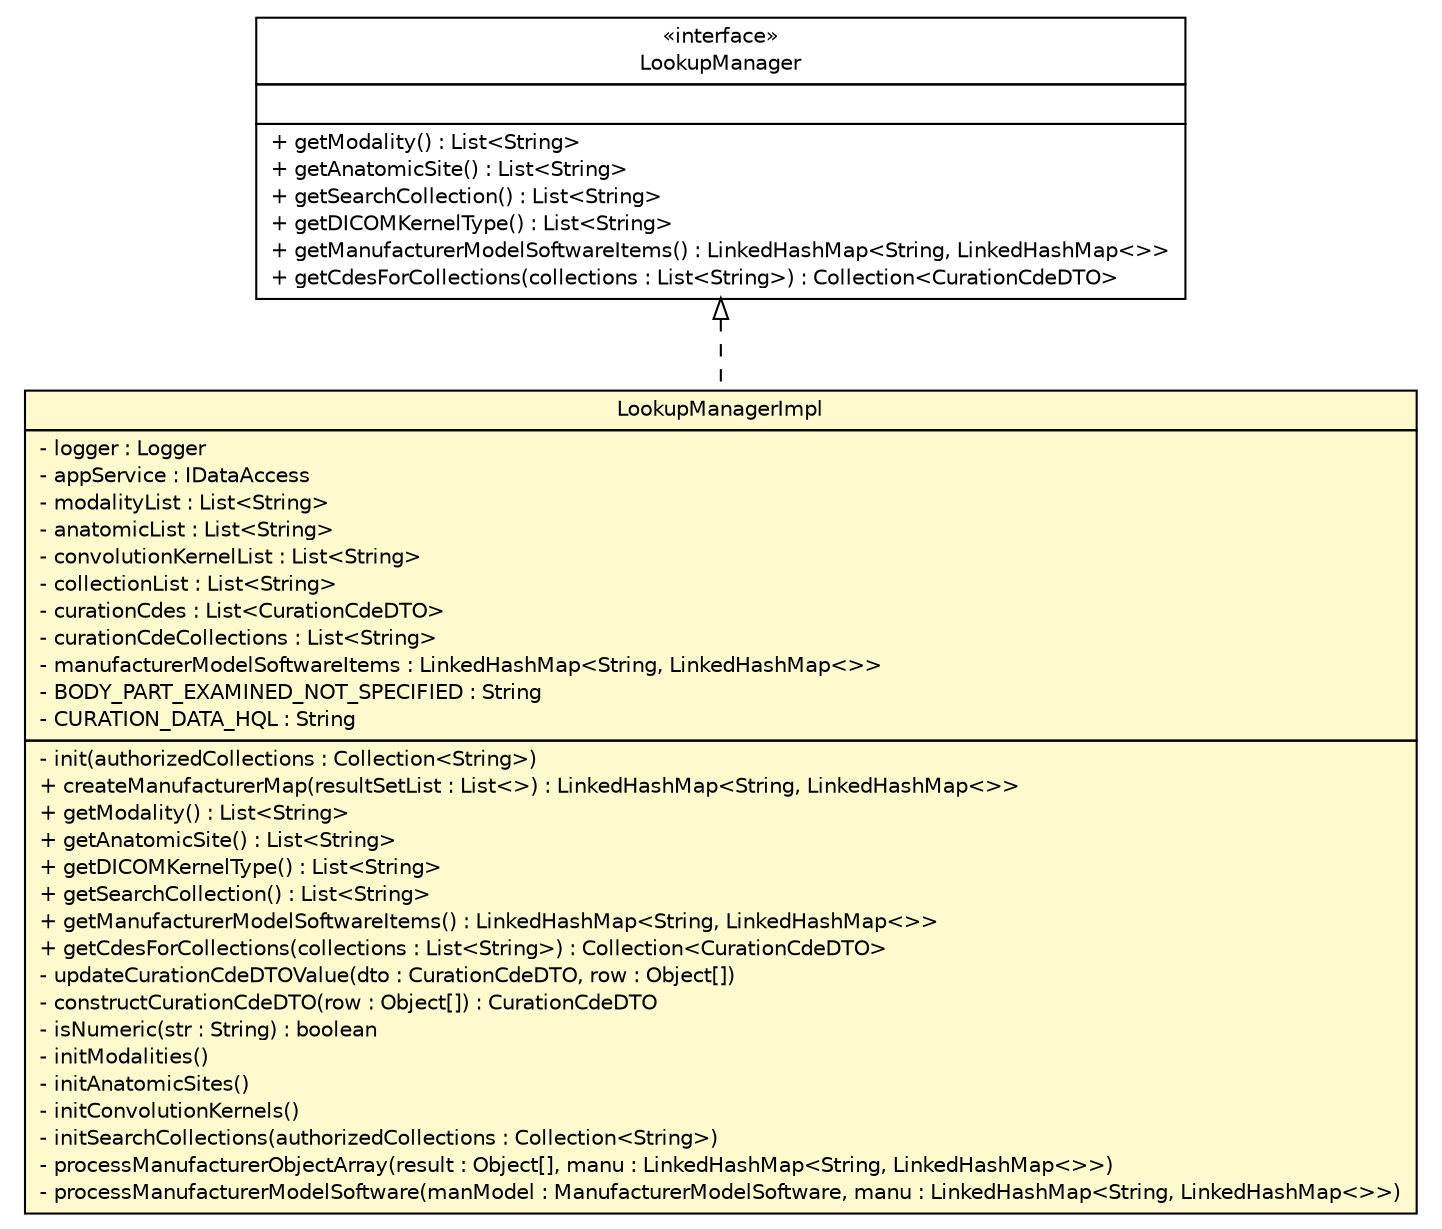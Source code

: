 #!/usr/local/bin/dot
#
# Class diagram 
# Generated by UmlGraph version 4.8 (http://www.spinellis.gr/sw/umlgraph)
#

digraph G {
	edge [fontname="Helvetica",fontsize=10,labelfontname="Helvetica",labelfontsize=10];
	node [fontname="Helvetica",fontsize=10,shape=plaintext];
	// gov.nih.nci.ncia.lookup.LookupManager
	c40057 [label=<<table border="0" cellborder="1" cellspacing="0" cellpadding="2" port="p" href="./LookupManager.html">
		<tr><td><table border="0" cellspacing="0" cellpadding="1">
			<tr><td> &laquo;interface&raquo; </td></tr>
			<tr><td> LookupManager </td></tr>
		</table></td></tr>
		<tr><td><table border="0" cellspacing="0" cellpadding="1">
			<tr><td align="left">  </td></tr>
		</table></td></tr>
		<tr><td><table border="0" cellspacing="0" cellpadding="1">
			<tr><td align="left"> + getModality() : List&lt;String&gt; </td></tr>
			<tr><td align="left"> + getAnatomicSite() : List&lt;String&gt; </td></tr>
			<tr><td align="left"> + getSearchCollection() : List&lt;String&gt; </td></tr>
			<tr><td align="left"> + getDICOMKernelType() : List&lt;String&gt; </td></tr>
			<tr><td align="left"> + getManufacturerModelSoftwareItems() : LinkedHashMap&lt;String, LinkedHashMap&lt;&gt;&gt; </td></tr>
			<tr><td align="left"> + getCdesForCollections(collections : List&lt;String&gt;) : Collection&lt;CurationCdeDTO&gt; </td></tr>
		</table></td></tr>
		</table>>, fontname="Helvetica", fontcolor="black", fontsize=10.0];
	// gov.nih.nci.ncia.lookup.LookupManagerImpl
	c40058 [label=<<table border="0" cellborder="1" cellspacing="0" cellpadding="2" port="p" bgcolor="lemonChiffon" href="./LookupManagerImpl.html">
		<tr><td><table border="0" cellspacing="0" cellpadding="1">
			<tr><td> LookupManagerImpl </td></tr>
		</table></td></tr>
		<tr><td><table border="0" cellspacing="0" cellpadding="1">
			<tr><td align="left"> - logger : Logger </td></tr>
			<tr><td align="left"> - appService : IDataAccess </td></tr>
			<tr><td align="left"> - modalityList : List&lt;String&gt; </td></tr>
			<tr><td align="left"> - anatomicList : List&lt;String&gt; </td></tr>
			<tr><td align="left"> - convolutionKernelList : List&lt;String&gt; </td></tr>
			<tr><td align="left"> - collectionList : List&lt;String&gt; </td></tr>
			<tr><td align="left"> - curationCdes : List&lt;CurationCdeDTO&gt; </td></tr>
			<tr><td align="left"> - curationCdeCollections : List&lt;String&gt; </td></tr>
			<tr><td align="left"> - manufacturerModelSoftwareItems : LinkedHashMap&lt;String, LinkedHashMap&lt;&gt;&gt; </td></tr>
			<tr><td align="left"> - BODY_PART_EXAMINED_NOT_SPECIFIED : String </td></tr>
			<tr><td align="left"> - CURATION_DATA_HQL : String </td></tr>
		</table></td></tr>
		<tr><td><table border="0" cellspacing="0" cellpadding="1">
			<tr><td align="left"> - init(authorizedCollections : Collection&lt;String&gt;) </td></tr>
			<tr><td align="left"> + createManufacturerMap(resultSetList : List&lt;&gt;) : LinkedHashMap&lt;String, LinkedHashMap&lt;&gt;&gt; </td></tr>
			<tr><td align="left"> + getModality() : List&lt;String&gt; </td></tr>
			<tr><td align="left"> + getAnatomicSite() : List&lt;String&gt; </td></tr>
			<tr><td align="left"> + getDICOMKernelType() : List&lt;String&gt; </td></tr>
			<tr><td align="left"> + getSearchCollection() : List&lt;String&gt; </td></tr>
			<tr><td align="left"> + getManufacturerModelSoftwareItems() : LinkedHashMap&lt;String, LinkedHashMap&lt;&gt;&gt; </td></tr>
			<tr><td align="left"> + getCdesForCollections(collections : List&lt;String&gt;) : Collection&lt;CurationCdeDTO&gt; </td></tr>
			<tr><td align="left"> - updateCurationCdeDTOValue(dto : CurationCdeDTO, row : Object[]) </td></tr>
			<tr><td align="left"> - constructCurationCdeDTO(row : Object[]) : CurationCdeDTO </td></tr>
			<tr><td align="left"> - isNumeric(str : String) : boolean </td></tr>
			<tr><td align="left"> - initModalities() </td></tr>
			<tr><td align="left"> - initAnatomicSites() </td></tr>
			<tr><td align="left"> - initConvolutionKernels() </td></tr>
			<tr><td align="left"> - initSearchCollections(authorizedCollections : Collection&lt;String&gt;) </td></tr>
			<tr><td align="left"> - processManufacturerObjectArray(result : Object[], manu : LinkedHashMap&lt;String, LinkedHashMap&lt;&gt;&gt;) </td></tr>
			<tr><td align="left"> - processManufacturerModelSoftware(manModel : ManufacturerModelSoftware, manu : LinkedHashMap&lt;String, LinkedHashMap&lt;&gt;&gt;) </td></tr>
		</table></td></tr>
		</table>>, fontname="Helvetica", fontcolor="black", fontsize=10.0];
	//gov.nih.nci.ncia.lookup.LookupManagerImpl implements gov.nih.nci.ncia.lookup.LookupManager
	c40057:p -> c40058:p [dir=back,arrowtail=empty,style=dashed];
}

